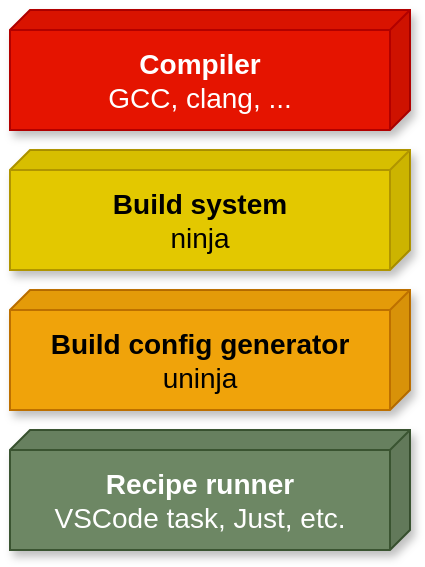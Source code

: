 <mxfile version="14.9.6" type="device"><diagram id="qScry1eFyvk_jEveTrc1" name="Page-1"><mxGraphModel dx="1024" dy="656" grid="1" gridSize="10" guides="1" tooltips="1" connect="1" arrows="1" fold="1" page="1" pageScale="1" pageWidth="1654" pageHeight="1169" math="0" shadow="0"><root><mxCell id="0"/><mxCell id="1" parent="0"/><mxCell id="fKZE94cX0biMZvtUSy9z-6" value="&lt;font style=&quot;font-size: 14px&quot;&gt;&lt;b&gt;Compiler&lt;/b&gt;&lt;br&gt;GCC, clang, ...&lt;/font&gt;" style="shape=cube;whiteSpace=wrap;html=1;boundedLbl=1;backgroundOutline=1;darkOpacity=0.05;darkOpacity2=0.1;shadow=1;size=10;flipH=1;fillColor=#e51400;strokeColor=#B20000;fontColor=#ffffff;" vertex="1" parent="1"><mxGeometry x="160" y="120" width="200" height="60" as="geometry"/></mxCell><mxCell id="fKZE94cX0biMZvtUSy9z-7" value="&lt;font style=&quot;font-size: 14px&quot;&gt;&lt;b&gt;Build system&lt;/b&gt;&lt;br&gt;ninja&lt;/font&gt;" style="shape=cube;whiteSpace=wrap;html=1;boundedLbl=1;backgroundOutline=1;darkOpacity=0.05;darkOpacity2=0.1;shadow=1;size=10;flipH=1;fillColor=#e3c800;strokeColor=#B09500;fontColor=#000000;" vertex="1" parent="1"><mxGeometry x="160" y="190" width="200" height="60" as="geometry"/></mxCell><mxCell id="fKZE94cX0biMZvtUSy9z-8" value="&lt;font style=&quot;font-size: 14px&quot;&gt;&lt;b&gt;Build config generator&lt;/b&gt;&lt;br&gt;uninja&lt;/font&gt;" style="shape=cube;whiteSpace=wrap;html=1;boundedLbl=1;backgroundOutline=1;darkOpacity=0.05;darkOpacity2=0.1;shadow=1;size=10;flipH=1;fillColor=#f0a30a;strokeColor=#BD7000;fontColor=#000000;" vertex="1" parent="1"><mxGeometry x="160" y="260" width="200" height="60" as="geometry"/></mxCell><mxCell id="fKZE94cX0biMZvtUSy9z-9" value="&lt;font style=&quot;font-size: 14px&quot;&gt;&lt;b&gt;Recipe runner&lt;br&gt;&lt;/b&gt;VSCode task, Just, etc.&lt;/font&gt;" style="shape=cube;whiteSpace=wrap;html=1;boundedLbl=1;backgroundOutline=1;darkOpacity=0.05;darkOpacity2=0.1;shadow=1;size=10;flipH=1;fillColor=#6d8764;strokeColor=#3A5431;fontColor=#ffffff;" vertex="1" parent="1"><mxGeometry x="160" y="330" width="200" height="60" as="geometry"/></mxCell></root></mxGraphModel></diagram></mxfile>